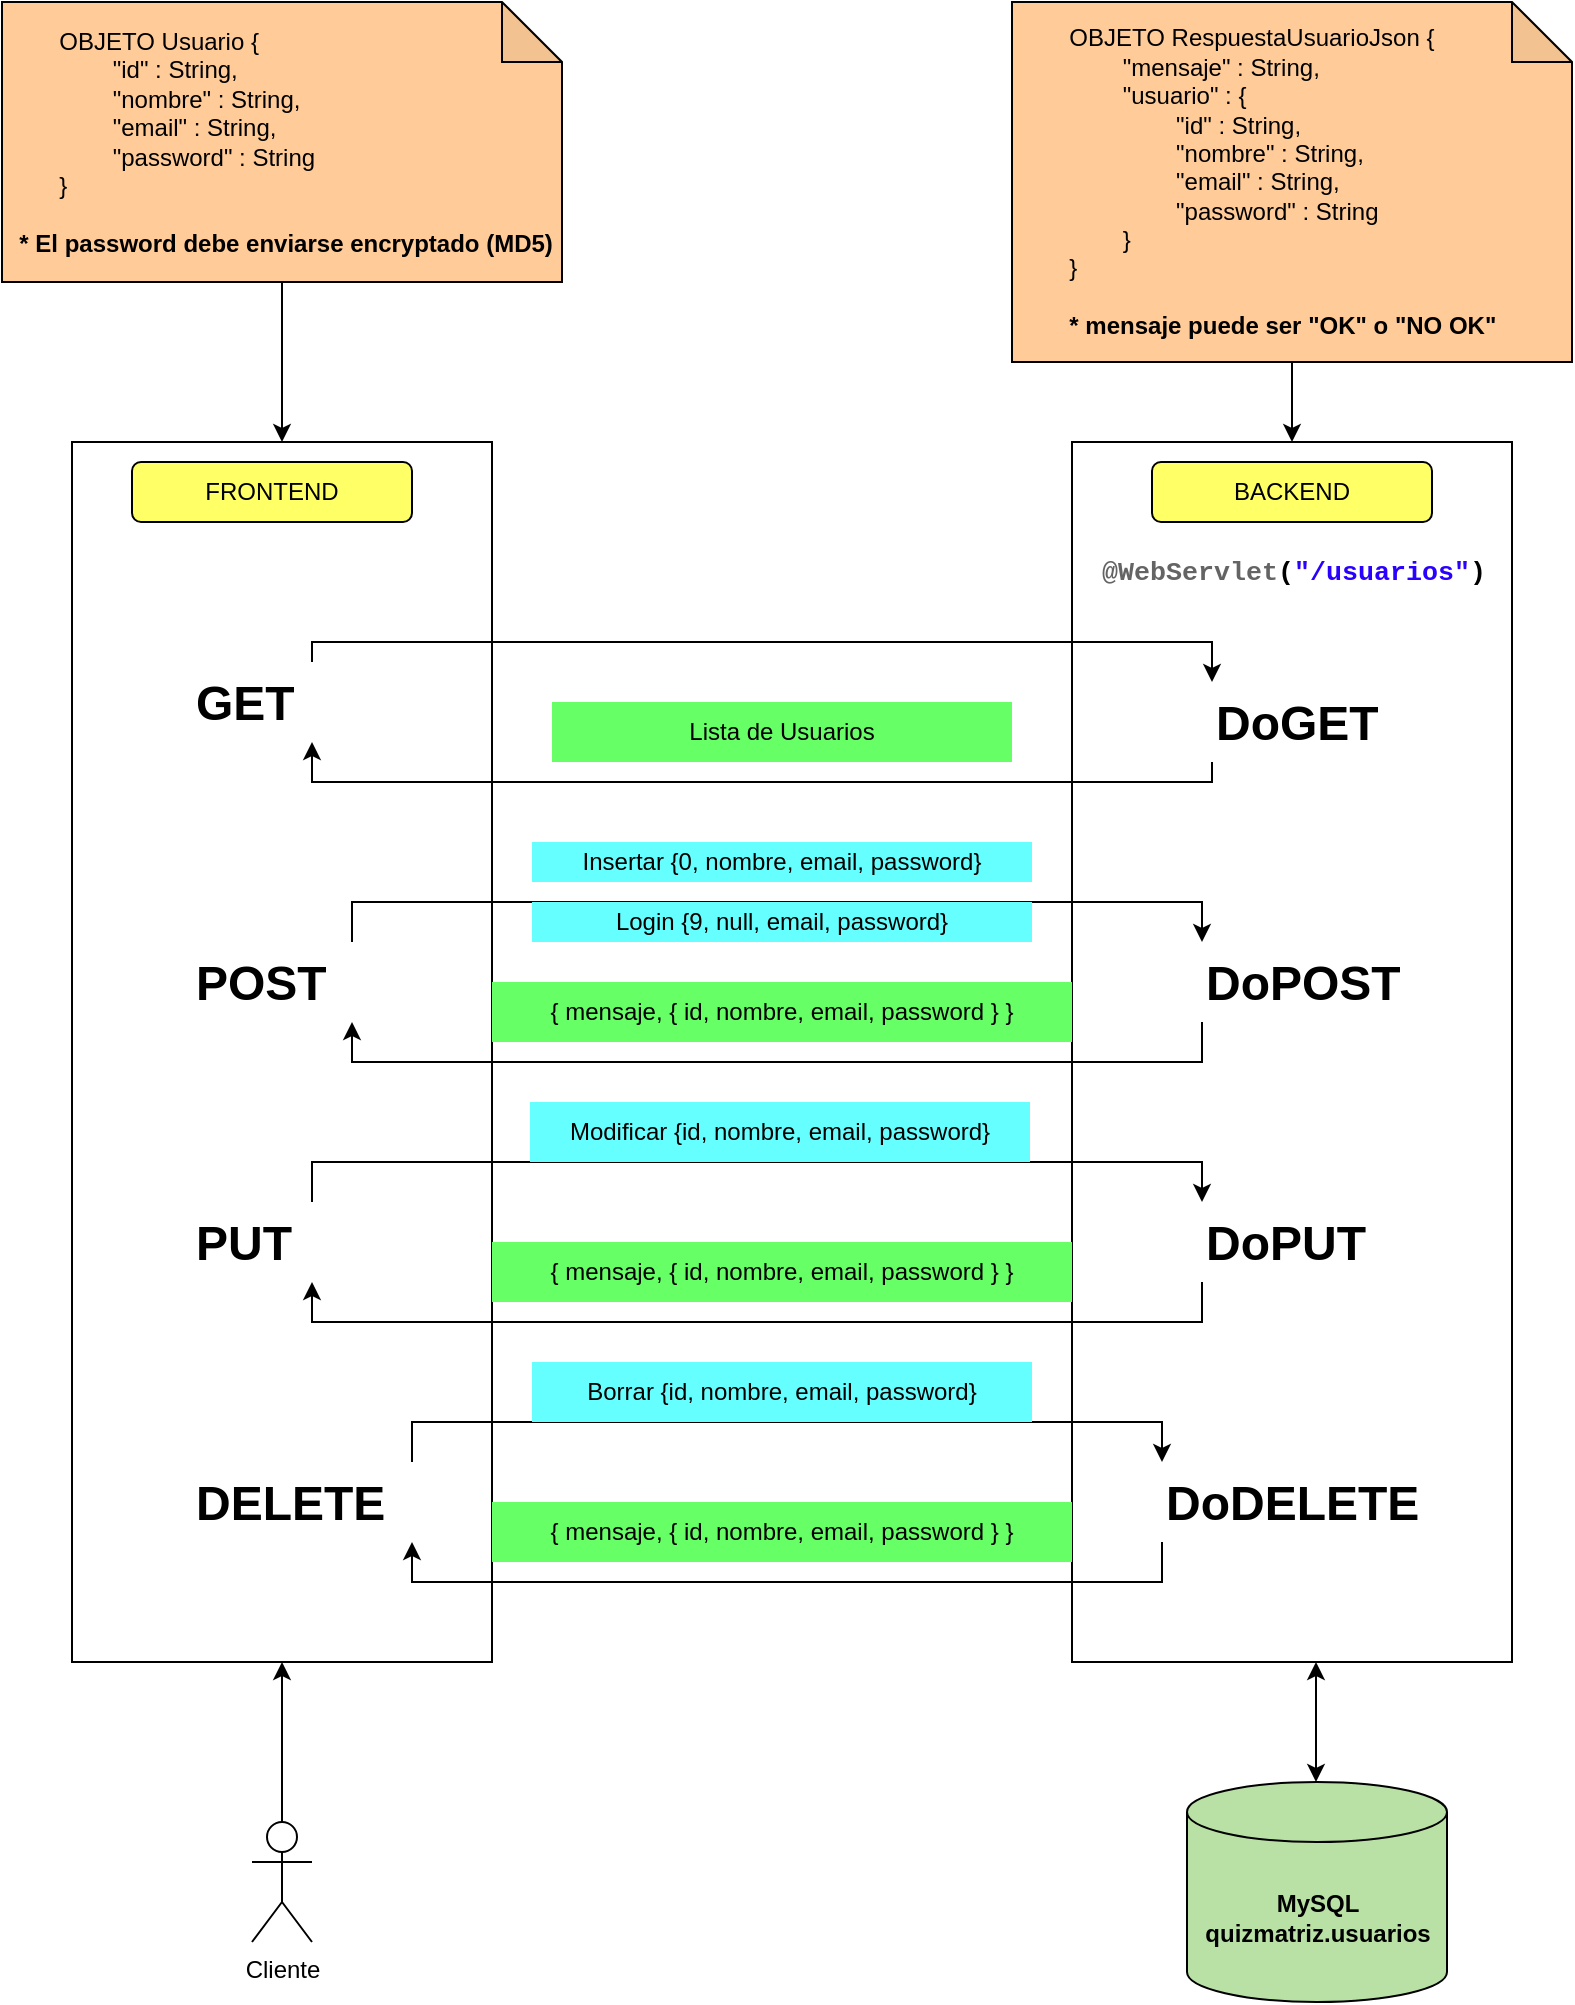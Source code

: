 <mxfile version="24.2.5" type="device">
  <diagram name="Página-1" id="0wRTCXvRXOOy1vAvEOx0">
    <mxGraphModel dx="1036" dy="606" grid="1" gridSize="10" guides="1" tooltips="1" connect="1" arrows="1" fold="1" page="1" pageScale="1" pageWidth="827" pageHeight="1169" math="0" shadow="0">
      <root>
        <mxCell id="0" />
        <mxCell id="1" parent="0" />
        <mxCell id="NoZv1IvsM1jWsCd83JMu-3" value="" style="rounded=0;whiteSpace=wrap;html=1;" parent="1" vertex="1">
          <mxGeometry x="56" y="305" width="210" height="610" as="geometry" />
        </mxCell>
        <mxCell id="NoZv1IvsM1jWsCd83JMu-4" value="" style="rounded=0;whiteSpace=wrap;html=1;" parent="1" vertex="1">
          <mxGeometry x="556" y="305" width="220" height="610" as="geometry" />
        </mxCell>
        <mxCell id="NoZv1IvsM1jWsCd83JMu-50" style="edgeStyle=orthogonalEdgeStyle;rounded=0;orthogonalLoop=1;jettySize=auto;html=1;exitX=0.5;exitY=1;exitDx=0;exitDy=0;exitPerimeter=0;entryX=0.5;entryY=0;entryDx=0;entryDy=0;" parent="1" source="NoZv1IvsM1jWsCd83JMu-5" target="NoZv1IvsM1jWsCd83JMu-3" edge="1">
          <mxGeometry relative="1" as="geometry" />
        </mxCell>
        <mxCell id="NoZv1IvsM1jWsCd83JMu-5" value="&lt;div&gt;&lt;span style=&quot;background-color: initial;&quot;&gt;&lt;span style=&quot;white-space: pre;&quot;&gt;&#x9;&lt;/span&gt;OBJETO Usuario {&lt;/span&gt;&lt;br&gt;&lt;/div&gt;&lt;div&gt;&lt;span style=&quot;white-space: pre;&quot;&gt;&#x9;&lt;span style=&quot;white-space: pre;&quot;&gt;&#x9;&lt;/span&gt;&lt;/span&gt;&quot;id&quot; : String,&lt;/div&gt;&lt;div&gt;&lt;span style=&quot;white-space: pre;&quot;&gt;&#x9;&lt;/span&gt;&lt;span style=&quot;white-space: pre;&quot;&gt;&#x9;&lt;/span&gt;&quot;nombre&quot; : String,&lt;/div&gt;&lt;div&gt;&lt;span style=&quot;white-space: pre;&quot;&gt;&#x9;&lt;/span&gt;&lt;span style=&quot;white-space: pre;&quot;&gt;&#x9;&lt;/span&gt;&quot;email&quot; : String,&lt;/div&gt;&lt;div&gt;&lt;span style=&quot;white-space: pre;&quot;&gt;&#x9;&lt;/span&gt;&lt;span style=&quot;white-space: pre;&quot;&gt;&#x9;&lt;/span&gt;&quot;password&quot; : String&lt;/div&gt;&lt;div&gt;&lt;span style=&quot;background-color: initial;&quot;&gt;&lt;span style=&quot;white-space: pre;&quot;&gt;&#x9;&lt;/span&gt;}&lt;/span&gt;&lt;/div&gt;&lt;div&gt;&lt;span style=&quot;background-color: initial;&quot;&gt;&lt;br&gt;&lt;/span&gt;&lt;/div&gt;&lt;div&gt;&amp;nbsp; &lt;b&gt;* El password debe enviarse encryptado (MD5)&lt;/b&gt;&lt;br&gt;&lt;/div&gt;" style="shape=note;whiteSpace=wrap;html=1;backgroundOutline=1;darkOpacity=0.05;align=left;fillColor=#FFCC99;" parent="1" vertex="1">
          <mxGeometry x="21" y="85" width="280" height="140" as="geometry" />
        </mxCell>
        <mxCell id="NoZv1IvsM1jWsCd83JMu-51" style="edgeStyle=orthogonalEdgeStyle;rounded=0;orthogonalLoop=1;jettySize=auto;html=1;exitX=0.5;exitY=1;exitDx=0;exitDy=0;exitPerimeter=0;entryX=0.5;entryY=0;entryDx=0;entryDy=0;" parent="1" source="NoZv1IvsM1jWsCd83JMu-6" target="NoZv1IvsM1jWsCd83JMu-4" edge="1">
          <mxGeometry relative="1" as="geometry" />
        </mxCell>
        <mxCell id="NoZv1IvsM1jWsCd83JMu-6" value="&lt;span style=&quot;white-space: pre;&quot;&gt;&#x9;&lt;/span&gt;OBJETO RespuestaUsuarioJson {&lt;div&gt;&lt;span style=&quot;white-space: pre;&quot;&gt;&#x9;&lt;span style=&quot;white-space: pre;&quot;&gt;&#x9;&lt;/span&gt;&lt;/span&gt;&quot;mensaje&quot; : String,&lt;br&gt;&lt;/div&gt;&lt;div&gt;&lt;span style=&quot;white-space: pre;&quot;&gt;&#x9;&lt;span style=&quot;white-space: pre;&quot;&gt;&#x9;&lt;/span&gt;&lt;/span&gt;&quot;usuario&quot; : {&lt;/div&gt;&lt;div&gt;&lt;span style=&quot;white-space: pre;&quot;&gt;&#x9;&lt;/span&gt;&lt;span style=&quot;white-space: pre;&quot;&gt;&#x9;&lt;span style=&quot;white-space: pre;&quot;&gt;&#x9;&lt;/span&gt;&lt;/span&gt;&lt;span style=&quot;background-color: initial;&quot;&gt;&quot;id&quot; : String,&lt;/span&gt;&lt;br&gt;&lt;/div&gt;&lt;div&gt;&lt;span style=&quot;white-space: pre;&quot;&gt;&#x9;&lt;/span&gt;&lt;span style=&quot;white-space: pre;&quot;&gt;&#x9;&lt;span style=&quot;white-space: pre;&quot;&gt;&#x9;&lt;/span&gt;&lt;/span&gt;&quot;nombre&quot; : String,&lt;/div&gt;&lt;div&gt;&lt;span style=&quot;white-space: pre;&quot;&gt;&#x9;&lt;/span&gt;&lt;span style=&quot;white-space: pre;&quot;&gt;&#x9;&lt;span style=&quot;white-space: pre;&quot;&gt;&#x9;&lt;/span&gt;&lt;/span&gt;&quot;email&quot; : String,&lt;/div&gt;&lt;div&gt;&lt;span style=&quot;white-space: pre;&quot;&gt;&#x9;&lt;/span&gt;&lt;span style=&quot;white-space: pre;&quot;&gt;&#x9;&lt;span style=&quot;white-space: pre;&quot;&gt;&#x9;&lt;/span&gt;&lt;/span&gt;&quot;password&quot; : String&lt;/div&gt;&lt;div&gt;&lt;span style=&quot;white-space: pre;&quot;&gt;&#x9;&lt;span style=&quot;white-space: pre;&quot;&gt;&#x9;&lt;/span&gt;&lt;/span&gt;}&lt;br&gt;&lt;/div&gt;&lt;div&gt;&lt;span style=&quot;white-space: pre;&quot;&gt;&#x9;&lt;/span&gt;}&lt;/div&gt;&lt;div&gt;&lt;br&gt;&lt;/div&gt;&lt;div&gt;&lt;span style=&quot;white-space: pre;&quot;&gt;&#x9;&lt;/span&gt;&lt;b&gt;* mensaje puede ser &quot;OK&quot; o &quot;NO OK&quot;&lt;/b&gt;&lt;/div&gt;" style="shape=note;whiteSpace=wrap;html=1;backgroundOutline=1;darkOpacity=0.05;align=left;fillColor=#FFCC99;" parent="1" vertex="1">
          <mxGeometry x="526" y="85" width="280" height="180" as="geometry" />
        </mxCell>
        <mxCell id="NoZv1IvsM1jWsCd83JMu-8" value="FRONTEND" style="rounded=1;whiteSpace=wrap;html=1;fillColor=#FFFF66;" parent="1" vertex="1">
          <mxGeometry x="86" y="315" width="140" height="30" as="geometry" />
        </mxCell>
        <mxCell id="NoZv1IvsM1jWsCd83JMu-9" value="BACKEND" style="rounded=1;whiteSpace=wrap;html=1;fillColor=#FFFF66;" parent="1" vertex="1">
          <mxGeometry x="596" y="315" width="140" height="30" as="geometry" />
        </mxCell>
        <mxCell id="NoZv1IvsM1jWsCd83JMu-44" style="edgeStyle=orthogonalEdgeStyle;rounded=0;orthogonalLoop=1;jettySize=auto;html=1;exitX=0.5;exitY=0;exitDx=0;exitDy=0;exitPerimeter=0;entryX=0.5;entryY=1;entryDx=0;entryDy=0;" parent="1" source="NoZv1IvsM1jWsCd83JMu-13" target="NoZv1IvsM1jWsCd83JMu-3" edge="1">
          <mxGeometry relative="1" as="geometry" />
        </mxCell>
        <mxCell id="NoZv1IvsM1jWsCd83JMu-13" value="Cliente" style="shape=umlActor;verticalLabelPosition=bottom;verticalAlign=top;html=1;outlineConnect=0;" parent="1" vertex="1">
          <mxGeometry x="146" y="995" width="30" height="60" as="geometry" />
        </mxCell>
        <mxCell id="NoZv1IvsM1jWsCd83JMu-14" value="&lt;b&gt;MySQL&lt;/b&gt;&lt;div&gt;&lt;b&gt;quizmatriz.usuarios&lt;/b&gt;&lt;/div&gt;" style="shape=cylinder3;whiteSpace=wrap;html=1;boundedLbl=1;backgroundOutline=1;size=15;fillColor=#B9E0A5;" parent="1" vertex="1">
          <mxGeometry x="613.5" y="975" width="130" height="110" as="geometry" />
        </mxCell>
        <mxCell id="NoZv1IvsM1jWsCd83JMu-15" value="&lt;span style=&quot;background-color:#ffffff;padding:0px 0px 0px 2px;&quot;&gt;&lt;span style=&quot;font-family: &amp;quot;Courier New&amp;quot;; font-size: 10pt; white-space: pre;&quot;&gt;&lt;span style=&quot;color:#646464;&quot;&gt;@WebServlet&lt;/span&gt;(&lt;span style=&quot;color:#2a00ff;&quot;&gt;&quot;/usuarios&quot;&lt;/span&gt;)&lt;/span&gt;&lt;/span&gt;" style="text;html=1;align=center;verticalAlign=middle;whiteSpace=wrap;rounded=0;fontStyle=1" parent="1" vertex="1">
          <mxGeometry x="556" y="355" width="220" height="30" as="geometry" />
        </mxCell>
        <mxCell id="NoZv1IvsM1jWsCd83JMu-26" style="edgeStyle=orthogonalEdgeStyle;rounded=0;orthogonalLoop=1;jettySize=auto;html=1;exitX=1;exitY=0;exitDx=0;exitDy=0;entryX=0;entryY=0;entryDx=0;entryDy=0;" parent="1" source="NoZv1IvsM1jWsCd83JMu-16" target="NoZv1IvsM1jWsCd83JMu-22" edge="1">
          <mxGeometry relative="1" as="geometry">
            <Array as="points">
              <mxPoint x="176" y="405" />
              <mxPoint x="626" y="405" />
            </Array>
          </mxGeometry>
        </mxCell>
        <mxCell id="NoZv1IvsM1jWsCd83JMu-16" value="&lt;h1 style=&quot;margin-top: 0px;&quot;&gt;GET&lt;/h1&gt;" style="text;html=1;whiteSpace=wrap;overflow=hidden;rounded=0;" parent="1" vertex="1">
          <mxGeometry x="116" y="415" width="60" height="40" as="geometry" />
        </mxCell>
        <mxCell id="NoZv1IvsM1jWsCd83JMu-30" style="edgeStyle=orthogonalEdgeStyle;rounded=0;orthogonalLoop=1;jettySize=auto;html=1;exitX=1;exitY=0;exitDx=0;exitDy=0;entryX=0;entryY=0;entryDx=0;entryDy=0;" parent="1" source="NoZv1IvsM1jWsCd83JMu-17" target="NoZv1IvsM1jWsCd83JMu-23" edge="1">
          <mxGeometry relative="1" as="geometry" />
        </mxCell>
        <mxCell id="NoZv1IvsM1jWsCd83JMu-17" value="&lt;h1 style=&quot;margin-top: 0px;&quot;&gt;POST&lt;/h1&gt;" style="text;html=1;whiteSpace=wrap;overflow=hidden;rounded=0;" parent="1" vertex="1">
          <mxGeometry x="116" y="555" width="80" height="40" as="geometry" />
        </mxCell>
        <mxCell id="NoZv1IvsM1jWsCd83JMu-35" style="edgeStyle=orthogonalEdgeStyle;rounded=0;orthogonalLoop=1;jettySize=auto;html=1;exitX=1;exitY=0;exitDx=0;exitDy=0;entryX=0;entryY=0;entryDx=0;entryDy=0;" parent="1" source="NoZv1IvsM1jWsCd83JMu-18" target="NoZv1IvsM1jWsCd83JMu-24" edge="1">
          <mxGeometry relative="1" as="geometry" />
        </mxCell>
        <mxCell id="NoZv1IvsM1jWsCd83JMu-18" value="&lt;h1 style=&quot;margin-top: 0px;&quot;&gt;PUT&lt;/h1&gt;" style="text;html=1;whiteSpace=wrap;overflow=hidden;rounded=0;" parent="1" vertex="1">
          <mxGeometry x="116" y="685" width="60" height="40" as="geometry" />
        </mxCell>
        <mxCell id="NoZv1IvsM1jWsCd83JMu-38" style="edgeStyle=orthogonalEdgeStyle;rounded=0;orthogonalLoop=1;jettySize=auto;html=1;exitX=1;exitY=0;exitDx=0;exitDy=0;entryX=0;entryY=0;entryDx=0;entryDy=0;" parent="1" source="NoZv1IvsM1jWsCd83JMu-19" target="NoZv1IvsM1jWsCd83JMu-25" edge="1">
          <mxGeometry relative="1" as="geometry" />
        </mxCell>
        <mxCell id="NoZv1IvsM1jWsCd83JMu-19" value="&lt;h1 style=&quot;margin-top: 0px;&quot;&gt;DELETE&lt;/h1&gt;" style="text;html=1;whiteSpace=wrap;overflow=hidden;rounded=0;" parent="1" vertex="1">
          <mxGeometry x="116" y="815" width="110" height="40" as="geometry" />
        </mxCell>
        <mxCell id="NoZv1IvsM1jWsCd83JMu-27" style="edgeStyle=orthogonalEdgeStyle;rounded=0;orthogonalLoop=1;jettySize=auto;html=1;exitX=0;exitY=1;exitDx=0;exitDy=0;entryX=1;entryY=1;entryDx=0;entryDy=0;" parent="1" source="NoZv1IvsM1jWsCd83JMu-22" target="NoZv1IvsM1jWsCd83JMu-16" edge="1">
          <mxGeometry relative="1" as="geometry">
            <Array as="points">
              <mxPoint x="626" y="475" />
              <mxPoint x="176" y="475" />
            </Array>
          </mxGeometry>
        </mxCell>
        <mxCell id="NoZv1IvsM1jWsCd83JMu-22" value="&lt;h1 style=&quot;margin-top: 0px;&quot;&gt;DoGET&lt;/h1&gt;" style="text;html=1;whiteSpace=wrap;overflow=hidden;rounded=0;" parent="1" vertex="1">
          <mxGeometry x="626" y="425" width="95" height="40" as="geometry" />
        </mxCell>
        <mxCell id="NoZv1IvsM1jWsCd83JMu-31" style="edgeStyle=orthogonalEdgeStyle;rounded=0;orthogonalLoop=1;jettySize=auto;html=1;exitX=0;exitY=1;exitDx=0;exitDy=0;entryX=1;entryY=1;entryDx=0;entryDy=0;" parent="1" source="NoZv1IvsM1jWsCd83JMu-23" target="NoZv1IvsM1jWsCd83JMu-17" edge="1">
          <mxGeometry relative="1" as="geometry" />
        </mxCell>
        <mxCell id="NoZv1IvsM1jWsCd83JMu-23" value="&lt;h1 style=&quot;margin-top: 0px;&quot;&gt;DoPOST&lt;/h1&gt;" style="text;html=1;whiteSpace=wrap;overflow=hidden;rounded=0;" parent="1" vertex="1">
          <mxGeometry x="621" y="555" width="115" height="40" as="geometry" />
        </mxCell>
        <mxCell id="NoZv1IvsM1jWsCd83JMu-36" style="edgeStyle=orthogonalEdgeStyle;rounded=0;orthogonalLoop=1;jettySize=auto;html=1;exitX=0;exitY=1;exitDx=0;exitDy=0;entryX=1;entryY=1;entryDx=0;entryDy=0;" parent="1" source="NoZv1IvsM1jWsCd83JMu-24" target="NoZv1IvsM1jWsCd83JMu-18" edge="1">
          <mxGeometry relative="1" as="geometry" />
        </mxCell>
        <mxCell id="NoZv1IvsM1jWsCd83JMu-24" value="&lt;h1 style=&quot;margin-top: 0px;&quot;&gt;DoPUT&lt;/h1&gt;" style="text;html=1;whiteSpace=wrap;overflow=hidden;rounded=0;" parent="1" vertex="1">
          <mxGeometry x="621" y="685" width="105" height="40" as="geometry" />
        </mxCell>
        <mxCell id="NoZv1IvsM1jWsCd83JMu-39" style="edgeStyle=orthogonalEdgeStyle;rounded=0;orthogonalLoop=1;jettySize=auto;html=1;exitX=0;exitY=1;exitDx=0;exitDy=0;entryX=1;entryY=1;entryDx=0;entryDy=0;" parent="1" source="NoZv1IvsM1jWsCd83JMu-25" target="NoZv1IvsM1jWsCd83JMu-19" edge="1">
          <mxGeometry relative="1" as="geometry" />
        </mxCell>
        <mxCell id="NoZv1IvsM1jWsCd83JMu-25" value="&lt;h1 style=&quot;margin-top: 0px;&quot;&gt;DoDELETE&lt;/h1&gt;" style="text;html=1;whiteSpace=wrap;overflow=hidden;rounded=0;" parent="1" vertex="1">
          <mxGeometry x="601" y="815" width="135" height="40" as="geometry" />
        </mxCell>
        <mxCell id="NoZv1IvsM1jWsCd83JMu-29" value="Lista de Usuarios" style="text;html=1;align=center;verticalAlign=middle;whiteSpace=wrap;rounded=0;fillColor=#66FF66;" parent="1" vertex="1">
          <mxGeometry x="296" y="435" width="230" height="30" as="geometry" />
        </mxCell>
        <mxCell id="NoZv1IvsM1jWsCd83JMu-32" value="Insertar {0, nombre, email, password}" style="text;html=1;align=center;verticalAlign=middle;whiteSpace=wrap;rounded=0;fillColor=#66FFFF;" parent="1" vertex="1">
          <mxGeometry x="286" y="505" width="250" height="20" as="geometry" />
        </mxCell>
        <mxCell id="NoZv1IvsM1jWsCd83JMu-33" value="Login {9, null, email, password}" style="text;html=1;align=center;verticalAlign=middle;whiteSpace=wrap;rounded=0;fillColor=#66FFFF;" parent="1" vertex="1">
          <mxGeometry x="286" y="535" width="250" height="20" as="geometry" />
        </mxCell>
        <mxCell id="NoZv1IvsM1jWsCd83JMu-34" value="Modificar {id, nombre, email, password}" style="text;html=1;align=center;verticalAlign=middle;whiteSpace=wrap;rounded=0;fillColor=#66FFFF;" parent="1" vertex="1">
          <mxGeometry x="285" y="635" width="250" height="30" as="geometry" />
        </mxCell>
        <mxCell id="NoZv1IvsM1jWsCd83JMu-37" value="{ mensaje, { id, nombre, email, password } }" style="text;html=1;align=center;verticalAlign=middle;whiteSpace=wrap;rounded=0;fillColor=#66FF66;" parent="1" vertex="1">
          <mxGeometry x="266" y="705" width="290" height="30" as="geometry" />
        </mxCell>
        <mxCell id="NoZv1IvsM1jWsCd83JMu-40" value="Borrar {id, nombre, email, password}" style="text;html=1;align=center;verticalAlign=middle;whiteSpace=wrap;rounded=0;fillColor=#66FFFF;" parent="1" vertex="1">
          <mxGeometry x="286" y="765" width="250" height="30" as="geometry" />
        </mxCell>
        <mxCell id="NoZv1IvsM1jWsCd83JMu-41" value="{ mensaje, { id, nombre, email, password } }" style="text;html=1;align=center;verticalAlign=middle;whiteSpace=wrap;rounded=0;fillColor=#66FF66;" parent="1" vertex="1">
          <mxGeometry x="266" y="835" width="290" height="30" as="geometry" />
        </mxCell>
        <mxCell id="NoZv1IvsM1jWsCd83JMu-48" value="" style="endArrow=classic;startArrow=classic;html=1;rounded=0;" parent="1" edge="1">
          <mxGeometry width="50" height="50" relative="1" as="geometry">
            <mxPoint x="678" y="975" as="sourcePoint" />
            <mxPoint x="678" y="915" as="targetPoint" />
            <Array as="points">
              <mxPoint x="678" y="945" />
            </Array>
          </mxGeometry>
        </mxCell>
        <mxCell id="NoZv1IvsM1jWsCd83JMu-49" value="{ mensaje, { id, nombre, email, password } }" style="text;html=1;align=center;verticalAlign=middle;whiteSpace=wrap;rounded=0;fillColor=#66FF66;" parent="1" vertex="1">
          <mxGeometry x="266" y="575" width="290" height="30" as="geometry" />
        </mxCell>
      </root>
    </mxGraphModel>
  </diagram>
</mxfile>
